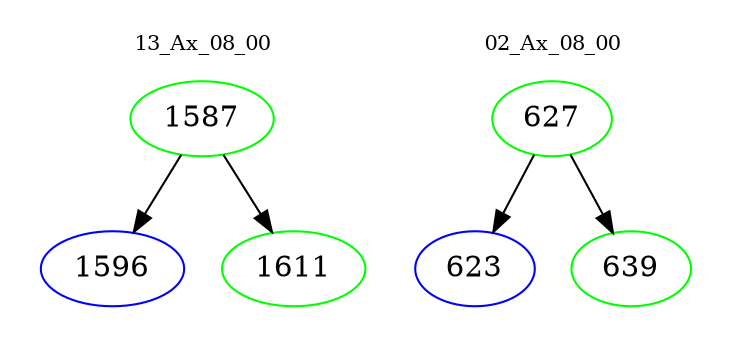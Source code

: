 digraph{
subgraph cluster_0 {
color = white
label = "13_Ax_08_00";
fontsize=10;
T0_1587 [label="1587", color="green"]
T0_1587 -> T0_1596 [color="black"]
T0_1596 [label="1596", color="blue"]
T0_1587 -> T0_1611 [color="black"]
T0_1611 [label="1611", color="green"]
}
subgraph cluster_1 {
color = white
label = "02_Ax_08_00";
fontsize=10;
T1_627 [label="627", color="green"]
T1_627 -> T1_623 [color="black"]
T1_623 [label="623", color="blue"]
T1_627 -> T1_639 [color="black"]
T1_639 [label="639", color="green"]
}
}
